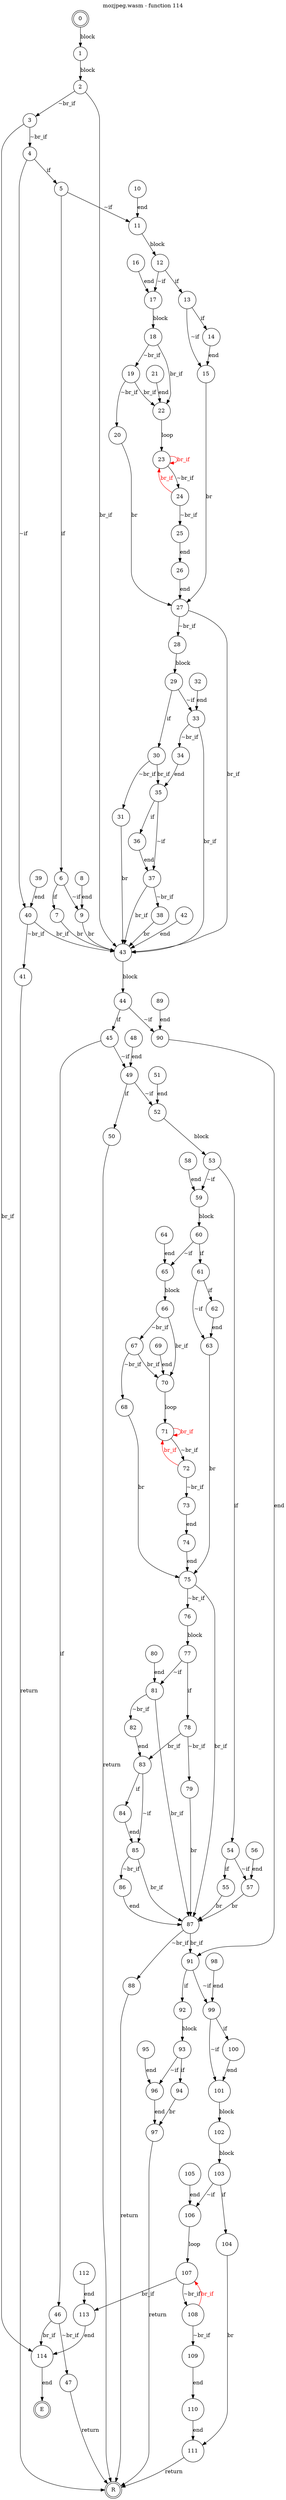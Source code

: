 digraph finite_state_machine {
    label = "mozjpeg.wasm - function 114"
    labelloc =  t
    labelfontsize = 16
    labelfontcolor = black
    labelfontname = "Helvetica"
    node [shape = doublecircle]; 0 E R ;
    node [shape = circle];
    0 -> 1[label="block"];
    1 -> 2[label="block"];
    2 -> 3[label="~br_if"];
    2 -> 43[label="br_if"];
    3 -> 4[label="~br_if"];
    3 -> 114[label="br_if"];
    4 -> 5[label="if"];
    4 -> 40[label="~if"];
    5 -> 6[label="if"];
    5 -> 11[label="~if"];
    6 -> 7[label="if"];
    6 -> 9[label="~if"];
    7 -> 43[label="br"];
    8 -> 9[label="end"];
    9 -> 43[label="br"];
    10 -> 11[label="end"];
    11 -> 12[label="block"];
    12 -> 13[label="if"];
    12 -> 17[label="~if"];
    13 -> 14[label="if"];
    13 -> 15[label="~if"];
    14 -> 15[label="end"];
    15 -> 27[label="br"];
    16 -> 17[label="end"];
    17 -> 18[label="block"];
    18 -> 19[label="~br_if"];
    18 -> 22[label="br_if"];
    19 -> 20[label="~br_if"];
    19 -> 22[label="br_if"];
    20 -> 27[label="br"];
    21 -> 22[label="end"];
    22 -> 23[label="loop"];
    23 -> 24[label="~br_if"];
    23 -> 23[color="red" fontcolor="red" label="br_if"];
    24 -> 25[label="~br_if"];
    24 -> 23[color="red" fontcolor="red" label="br_if"];
    25 -> 26[label="end"];
    26 -> 27[label="end"];
    27 -> 28[label="~br_if"];
    27 -> 43[label="br_if"];
    28 -> 29[label="block"];
    29 -> 30[label="if"];
    29 -> 33[label="~if"];
    30 -> 31[label="~br_if"];
    30 -> 35[label="br_if"];
    31 -> 43[label="br"];
    32 -> 33[label="end"];
    33 -> 34[label="~br_if"];
    33 -> 43[label="br_if"];
    34 -> 35[label="end"];
    35 -> 36[label="if"];
    35 -> 37[label="~if"];
    36 -> 37[label="end"];
    37 -> 38[label="~br_if"];
    37 -> 43[label="br_if"];
    38 -> 43[label="br"];
    39 -> 40[label="end"];
    40 -> 41[label="~br_if"];
    40 -> 43[label="br_if"];
    41 -> R[label="return"];
    42 -> 43[label="end"];
    43 -> 44[label="block"];
    44 -> 45[label="if"];
    44 -> 90[label="~if"];
    45 -> 46[label="if"];
    45 -> 49[label="~if"];
    46 -> 47[label="~br_if"];
    46 -> 114[label="br_if"];
    47 -> R[label="return"];
    48 -> 49[label="end"];
    49 -> 50[label="if"];
    49 -> 52[label="~if"];
    50 -> R[label="return"];
    51 -> 52[label="end"];
    52 -> 53[label="block"];
    53 -> 54[label="if"];
    53 -> 59[label="~if"];
    54 -> 55[label="if"];
    54 -> 57[label="~if"];
    55 -> 87[label="br"];
    56 -> 57[label="end"];
    57 -> 87[label="br"];
    58 -> 59[label="end"];
    59 -> 60[label="block"];
    60 -> 61[label="if"];
    60 -> 65[label="~if"];
    61 -> 62[label="if"];
    61 -> 63[label="~if"];
    62 -> 63[label="end"];
    63 -> 75[label="br"];
    64 -> 65[label="end"];
    65 -> 66[label="block"];
    66 -> 67[label="~br_if"];
    66 -> 70[label="br_if"];
    67 -> 68[label="~br_if"];
    67 -> 70[label="br_if"];
    68 -> 75[label="br"];
    69 -> 70[label="end"];
    70 -> 71[label="loop"];
    71 -> 72[label="~br_if"];
    71 -> 71[color="red" fontcolor="red" label="br_if"];
    72 -> 73[label="~br_if"];
    72 -> 71[color="red" fontcolor="red" label="br_if"];
    73 -> 74[label="end"];
    74 -> 75[label="end"];
    75 -> 76[label="~br_if"];
    75 -> 87[label="br_if"];
    76 -> 77[label="block"];
    77 -> 78[label="if"];
    77 -> 81[label="~if"];
    78 -> 79[label="~br_if"];
    78 -> 83[label="br_if"];
    79 -> 87[label="br"];
    80 -> 81[label="end"];
    81 -> 82[label="~br_if"];
    81 -> 87[label="br_if"];
    82 -> 83[label="end"];
    83 -> 84[label="if"];
    83 -> 85[label="~if"];
    84 -> 85[label="end"];
    85 -> 86[label="~br_if"];
    85 -> 87[label="br_if"];
    86 -> 87[label="end"];
    87 -> 88[label="~br_if"];
    87 -> 91[label="br_if"];
    88 -> R[label="return"];
    89 -> 90[label="end"];
    90 -> 91[label="end"];
    91 -> 92[label="if"];
    91 -> 99[label="~if"];
    92 -> 93[label="block"];
    93 -> 94[label="if"];
    93 -> 96[label="~if"];
    94 -> 97[label="br"];
    95 -> 96[label="end"];
    96 -> 97[label="end"];
    97 -> R[label="return"];
    98 -> 99[label="end"];
    99 -> 100[label="if"];
    99 -> 101[label="~if"];
    100 -> 101[label="end"];
    101 -> 102[label="block"];
    102 -> 103[label="block"];
    103 -> 104[label="if"];
    103 -> 106[label="~if"];
    104 -> 111[label="br"];
    105 -> 106[label="end"];
    106 -> 107[label="loop"];
    107 -> 108[label="~br_if"];
    107 -> 113[label="br_if"];
    108 -> 109[label="~br_if"];
    108 -> 107[color="red" fontcolor="red" label="br_if"];
    109 -> 110[label="end"];
    110 -> 111[label="end"];
    111 -> R[label="return"];
    112 -> 113[label="end"];
    113 -> 114[label="end"];
    114 -> E[label="end"];
}
